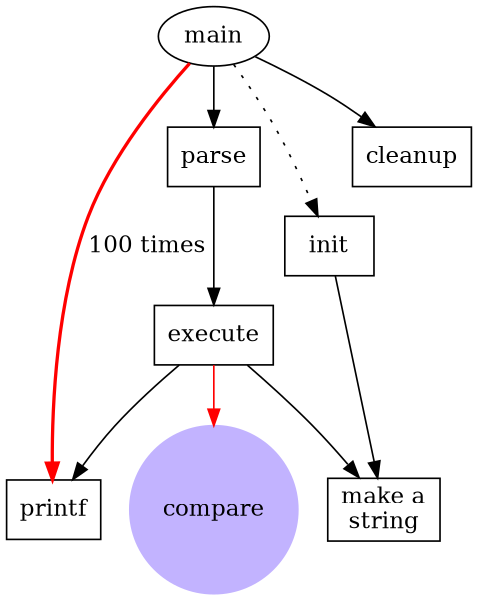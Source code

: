 digraph G {
 
/*图片缩放比例，如果图片生成的图片较大可以设置范围*/
size ="4,4";
/*全局字体*/
fontname = "WenQuanYi Zen Hei";
fontsize=14;/*全局字体大小*/
node[shape=box];/*全局节点现状(长方形)*/
 
/* main节点现状为椭圆，这里相当于重写了全局现状定义 */
main [shape=ellipse]; 
 
/*这里的weight是定义边的属性，类似css中的weight*/
main -> parse [weight=8]; 
 
parse -> execute;
main -> init [style=dotted]; /*定义边的样式为虚线*/
main -> cleanup;
 
/*
这里定义了一个组合，可以分解为：
execute -> make_string;
execute -> printf
*/
execute -> { make_string; printf};
 
init -> make_string;
edge [color=red]; /*定义边的颜色，只影响后面所有边，前面边不受影响*/
main -> printf [style=bold,label="100 times"];
make_string [label="make a\nstring"];/*设置节点标签*/
node [shape=circle,style=filled,color=".7 .3 1.0"];
execute -> compare;
 
}
